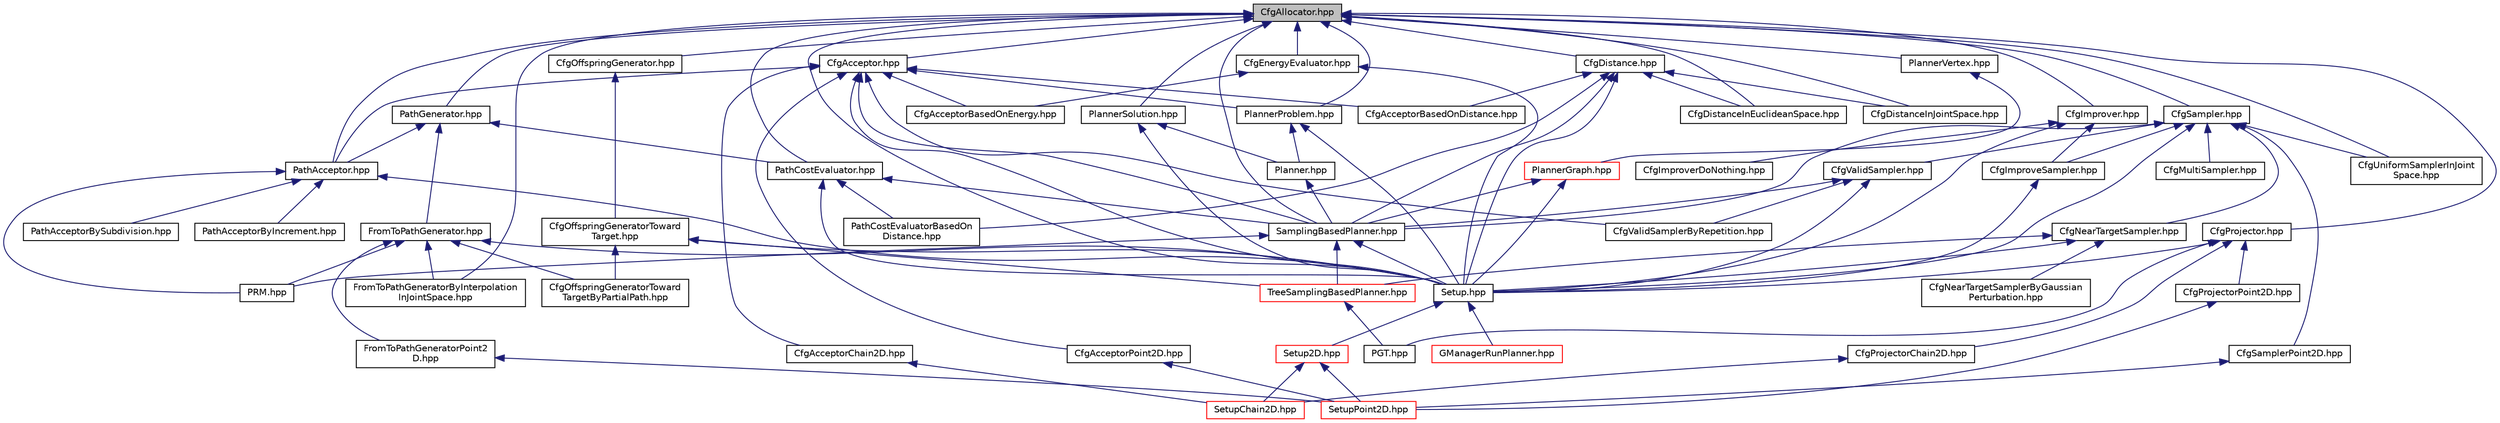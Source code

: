 digraph "CfgAllocator.hpp"
{
  bgcolor="transparent";
  edge [fontname="Helvetica",fontsize="10",labelfontname="Helvetica",labelfontsize="10"];
  node [fontname="Helvetica",fontsize="10",shape=record];
  Node1 [label="CfgAllocator.hpp",height=0.2,width=0.4,color="black", fillcolor="grey75", style="filled", fontcolor="black"];
  Node1 -> Node2 [dir="back",color="midnightblue",fontsize="10",style="solid",fontname="Helvetica"];
  Node2 [label="CfgAcceptor.hpp",height=0.2,width=0.4,color="black",URL="$CfgAcceptor_8hpp.html"];
  Node2 -> Node3 [dir="back",color="midnightblue",fontsize="10",style="solid",fontname="Helvetica"];
  Node3 [label="CfgAcceptorBasedOnDistance.hpp",height=0.2,width=0.4,color="black",URL="$CfgAcceptorBasedOnDistance_8hpp.html"];
  Node2 -> Node4 [dir="back",color="midnightblue",fontsize="10",style="solid",fontname="Helvetica"];
  Node4 [label="CfgAcceptorBasedOnEnergy.hpp",height=0.2,width=0.4,color="black",URL="$CfgAcceptorBasedOnEnergy_8hpp.html"];
  Node2 -> Node5 [dir="back",color="midnightblue",fontsize="10",style="solid",fontname="Helvetica"];
  Node5 [label="CfgValidSamplerByRepetition.hpp",height=0.2,width=0.4,color="black",URL="$CfgValidSamplerByRepetition_8hpp.html"];
  Node2 -> Node6 [dir="back",color="midnightblue",fontsize="10",style="solid",fontname="Helvetica"];
  Node6 [label="PathAcceptor.hpp",height=0.2,width=0.4,color="black",URL="$PathAcceptor_8hpp.html"];
  Node6 -> Node7 [dir="back",color="midnightblue",fontsize="10",style="solid",fontname="Helvetica"];
  Node7 [label="PathAcceptorByIncrement.hpp",height=0.2,width=0.4,color="black",URL="$PathAcceptorByIncrement_8hpp.html"];
  Node6 -> Node8 [dir="back",color="midnightblue",fontsize="10",style="solid",fontname="Helvetica"];
  Node8 [label="PathAcceptorBySubdivision.hpp",height=0.2,width=0.4,color="black",URL="$PathAcceptorBySubdivision_8hpp.html"];
  Node6 -> Node9 [dir="back",color="midnightblue",fontsize="10",style="solid",fontname="Helvetica"];
  Node9 [label="PRM.hpp",height=0.2,width=0.4,color="black",URL="$PRM_8hpp.html"];
  Node6 -> Node10 [dir="back",color="midnightblue",fontsize="10",style="solid",fontname="Helvetica"];
  Node10 [label="Setup.hpp",height=0.2,width=0.4,color="black",URL="$Setup_8hpp.html"];
  Node10 -> Node11 [dir="back",color="midnightblue",fontsize="10",style="solid",fontname="Helvetica"];
  Node11 [label="GManagerRunPlanner.hpp",height=0.2,width=0.4,color="red",URL="$GManagerRunPlanner_8hpp.html"];
  Node10 -> Node12 [dir="back",color="midnightblue",fontsize="10",style="solid",fontname="Helvetica"];
  Node12 [label="Setup2D.hpp",height=0.2,width=0.4,color="red",URL="$Setup2D_8hpp.html"];
  Node12 -> Node13 [dir="back",color="midnightblue",fontsize="10",style="solid",fontname="Helvetica"];
  Node13 [label="SetupChain2D.hpp",height=0.2,width=0.4,color="red",URL="$SetupChain2D_8hpp.html"];
  Node12 -> Node14 [dir="back",color="midnightblue",fontsize="10",style="solid",fontname="Helvetica"];
  Node14 [label="SetupPoint2D.hpp",height=0.2,width=0.4,color="red",URL="$SetupPoint2D_8hpp.html"];
  Node2 -> Node15 [dir="back",color="midnightblue",fontsize="10",style="solid",fontname="Helvetica"];
  Node15 [label="PlannerProblem.hpp",height=0.2,width=0.4,color="black",URL="$PlannerProblem_8hpp.html"];
  Node15 -> Node16 [dir="back",color="midnightblue",fontsize="10",style="solid",fontname="Helvetica"];
  Node16 [label="Planner.hpp",height=0.2,width=0.4,color="black",URL="$Planner_8hpp.html"];
  Node16 -> Node17 [dir="back",color="midnightblue",fontsize="10",style="solid",fontname="Helvetica"];
  Node17 [label="SamplingBasedPlanner.hpp",height=0.2,width=0.4,color="black",URL="$SamplingBasedPlanner_8hpp.html"];
  Node17 -> Node9 [dir="back",color="midnightblue",fontsize="10",style="solid",fontname="Helvetica"];
  Node17 -> Node18 [dir="back",color="midnightblue",fontsize="10",style="solid",fontname="Helvetica"];
  Node18 [label="TreeSamplingBasedPlanner.hpp",height=0.2,width=0.4,color="red",URL="$TreeSamplingBasedPlanner_8hpp.html"];
  Node18 -> Node19 [dir="back",color="midnightblue",fontsize="10",style="solid",fontname="Helvetica"];
  Node19 [label="PGT.hpp",height=0.2,width=0.4,color="black",URL="$PGT_8hpp.html"];
  Node17 -> Node10 [dir="back",color="midnightblue",fontsize="10",style="solid",fontname="Helvetica"];
  Node15 -> Node10 [dir="back",color="midnightblue",fontsize="10",style="solid",fontname="Helvetica"];
  Node2 -> Node17 [dir="back",color="midnightblue",fontsize="10",style="solid",fontname="Helvetica"];
  Node2 -> Node10 [dir="back",color="midnightblue",fontsize="10",style="solid",fontname="Helvetica"];
  Node2 -> Node20 [dir="back",color="midnightblue",fontsize="10",style="solid",fontname="Helvetica"];
  Node20 [label="CfgAcceptorChain2D.hpp",height=0.2,width=0.4,color="black",URL="$CfgAcceptorChain2D_8hpp.html"];
  Node20 -> Node13 [dir="back",color="midnightblue",fontsize="10",style="solid",fontname="Helvetica"];
  Node2 -> Node21 [dir="back",color="midnightblue",fontsize="10",style="solid",fontname="Helvetica"];
  Node21 [label="CfgAcceptorPoint2D.hpp",height=0.2,width=0.4,color="black",URL="$CfgAcceptorPoint2D_8hpp.html"];
  Node21 -> Node14 [dir="back",color="midnightblue",fontsize="10",style="solid",fontname="Helvetica"];
  Node1 -> Node22 [dir="back",color="midnightblue",fontsize="10",style="solid",fontname="Helvetica"];
  Node22 [label="CfgDistance.hpp",height=0.2,width=0.4,color="black",URL="$CfgDistance_8hpp.html"];
  Node22 -> Node3 [dir="back",color="midnightblue",fontsize="10",style="solid",fontname="Helvetica"];
  Node22 -> Node23 [dir="back",color="midnightblue",fontsize="10",style="solid",fontname="Helvetica"];
  Node23 [label="CfgDistanceInEuclideanSpace.hpp",height=0.2,width=0.4,color="black",URL="$CfgDistanceInEuclideanSpace_8hpp.html"];
  Node22 -> Node24 [dir="back",color="midnightblue",fontsize="10",style="solid",fontname="Helvetica"];
  Node24 [label="CfgDistanceInJointSpace.hpp",height=0.2,width=0.4,color="black",URL="$CfgDistanceInJointSpace_8hpp.html"];
  Node22 -> Node25 [dir="back",color="midnightblue",fontsize="10",style="solid",fontname="Helvetica"];
  Node25 [label="PathCostEvaluatorBasedOn\lDistance.hpp",height=0.2,width=0.4,color="black",URL="$PathCostEvaluatorBasedOnDistance_8hpp.html"];
  Node22 -> Node17 [dir="back",color="midnightblue",fontsize="10",style="solid",fontname="Helvetica"];
  Node22 -> Node10 [dir="back",color="midnightblue",fontsize="10",style="solid",fontname="Helvetica"];
  Node1 -> Node23 [dir="back",color="midnightblue",fontsize="10",style="solid",fontname="Helvetica"];
  Node1 -> Node24 [dir="back",color="midnightblue",fontsize="10",style="solid",fontname="Helvetica"];
  Node1 -> Node26 [dir="back",color="midnightblue",fontsize="10",style="solid",fontname="Helvetica"];
  Node26 [label="CfgEnergyEvaluator.hpp",height=0.2,width=0.4,color="black",URL="$CfgEnergyEvaluator_8hpp.html"];
  Node26 -> Node4 [dir="back",color="midnightblue",fontsize="10",style="solid",fontname="Helvetica"];
  Node26 -> Node10 [dir="back",color="midnightblue",fontsize="10",style="solid",fontname="Helvetica"];
  Node1 -> Node27 [dir="back",color="midnightblue",fontsize="10",style="solid",fontname="Helvetica"];
  Node27 [label="CfgImprover.hpp",height=0.2,width=0.4,color="black",URL="$CfgImprover_8hpp.html"];
  Node27 -> Node28 [dir="back",color="midnightblue",fontsize="10",style="solid",fontname="Helvetica"];
  Node28 [label="CfgImproverDoNothing.hpp",height=0.2,width=0.4,color="black",URL="$CfgImproverDoNothing_8hpp.html"];
  Node27 -> Node29 [dir="back",color="midnightblue",fontsize="10",style="solid",fontname="Helvetica"];
  Node29 [label="CfgImproveSampler.hpp",height=0.2,width=0.4,color="black",URL="$CfgImproveSampler_8hpp.html"];
  Node29 -> Node10 [dir="back",color="midnightblue",fontsize="10",style="solid",fontname="Helvetica"];
  Node27 -> Node10 [dir="back",color="midnightblue",fontsize="10",style="solid",fontname="Helvetica"];
  Node1 -> Node30 [dir="back",color="midnightblue",fontsize="10",style="solid",fontname="Helvetica"];
  Node30 [label="CfgOffspringGenerator.hpp",height=0.2,width=0.4,color="black",URL="$CfgOffspringGenerator_8hpp.html"];
  Node30 -> Node31 [dir="back",color="midnightblue",fontsize="10",style="solid",fontname="Helvetica"];
  Node31 [label="CfgOffspringGeneratorToward\lTarget.hpp",height=0.2,width=0.4,color="black",URL="$CfgOffspringGeneratorTowardTarget_8hpp.html"];
  Node31 -> Node32 [dir="back",color="midnightblue",fontsize="10",style="solid",fontname="Helvetica"];
  Node32 [label="CfgOffspringGeneratorToward\lTargetByPartialPath.hpp",height=0.2,width=0.4,color="black",URL="$CfgOffspringGeneratorTowardTargetByPartialPath_8hpp.html"];
  Node31 -> Node18 [dir="back",color="midnightblue",fontsize="10",style="solid",fontname="Helvetica"];
  Node31 -> Node10 [dir="back",color="midnightblue",fontsize="10",style="solid",fontname="Helvetica"];
  Node1 -> Node33 [dir="back",color="midnightblue",fontsize="10",style="solid",fontname="Helvetica"];
  Node33 [label="CfgProjector.hpp",height=0.2,width=0.4,color="black",URL="$CfgProjector_8hpp.html"];
  Node33 -> Node19 [dir="back",color="midnightblue",fontsize="10",style="solid",fontname="Helvetica"];
  Node33 -> Node10 [dir="back",color="midnightblue",fontsize="10",style="solid",fontname="Helvetica"];
  Node33 -> Node34 [dir="back",color="midnightblue",fontsize="10",style="solid",fontname="Helvetica"];
  Node34 [label="CfgProjectorChain2D.hpp",height=0.2,width=0.4,color="black",URL="$CfgProjectorChain2D_8hpp.html"];
  Node34 -> Node13 [dir="back",color="midnightblue",fontsize="10",style="solid",fontname="Helvetica"];
  Node33 -> Node35 [dir="back",color="midnightblue",fontsize="10",style="solid",fontname="Helvetica"];
  Node35 [label="CfgProjectorPoint2D.hpp",height=0.2,width=0.4,color="black",URL="$CfgProjectorPoint2D_8hpp.html"];
  Node35 -> Node14 [dir="back",color="midnightblue",fontsize="10",style="solid",fontname="Helvetica"];
  Node1 -> Node36 [dir="back",color="midnightblue",fontsize="10",style="solid",fontname="Helvetica"];
  Node36 [label="CfgSampler.hpp",height=0.2,width=0.4,color="black",URL="$CfgSampler_8hpp.html"];
  Node36 -> Node29 [dir="back",color="midnightblue",fontsize="10",style="solid",fontname="Helvetica"];
  Node36 -> Node37 [dir="back",color="midnightblue",fontsize="10",style="solid",fontname="Helvetica"];
  Node37 [label="CfgMultiSampler.hpp",height=0.2,width=0.4,color="black",URL="$CfgMultiSampler_8hpp.html"];
  Node36 -> Node38 [dir="back",color="midnightblue",fontsize="10",style="solid",fontname="Helvetica"];
  Node38 [label="CfgNearTargetSampler.hpp",height=0.2,width=0.4,color="black",URL="$CfgNearTargetSampler_8hpp.html"];
  Node38 -> Node39 [dir="back",color="midnightblue",fontsize="10",style="solid",fontname="Helvetica"];
  Node39 [label="CfgNearTargetSamplerByGaussian\lPerturbation.hpp",height=0.2,width=0.4,color="black",URL="$CfgNearTargetSamplerByGaussianPerturbation_8hpp.html"];
  Node38 -> Node18 [dir="back",color="midnightblue",fontsize="10",style="solid",fontname="Helvetica"];
  Node38 -> Node10 [dir="back",color="midnightblue",fontsize="10",style="solid",fontname="Helvetica"];
  Node36 -> Node40 [dir="back",color="midnightblue",fontsize="10",style="solid",fontname="Helvetica"];
  Node40 [label="CfgUniformSamplerInJoint\lSpace.hpp",height=0.2,width=0.4,color="black",URL="$CfgUniformSamplerInJointSpace_8hpp.html"];
  Node36 -> Node41 [dir="back",color="midnightblue",fontsize="10",style="solid",fontname="Helvetica"];
  Node41 [label="CfgValidSampler.hpp",height=0.2,width=0.4,color="black",URL="$CfgValidSampler_8hpp.html"];
  Node41 -> Node5 [dir="back",color="midnightblue",fontsize="10",style="solid",fontname="Helvetica"];
  Node41 -> Node17 [dir="back",color="midnightblue",fontsize="10",style="solid",fontname="Helvetica"];
  Node41 -> Node10 [dir="back",color="midnightblue",fontsize="10",style="solid",fontname="Helvetica"];
  Node36 -> Node17 [dir="back",color="midnightblue",fontsize="10",style="solid",fontname="Helvetica"];
  Node36 -> Node10 [dir="back",color="midnightblue",fontsize="10",style="solid",fontname="Helvetica"];
  Node36 -> Node42 [dir="back",color="midnightblue",fontsize="10",style="solid",fontname="Helvetica"];
  Node42 [label="CfgSamplerPoint2D.hpp",height=0.2,width=0.4,color="black",URL="$CfgSamplerPoint2D_8hpp.html"];
  Node42 -> Node14 [dir="back",color="midnightblue",fontsize="10",style="solid",fontname="Helvetica"];
  Node1 -> Node40 [dir="back",color="midnightblue",fontsize="10",style="solid",fontname="Helvetica"];
  Node1 -> Node6 [dir="back",color="midnightblue",fontsize="10",style="solid",fontname="Helvetica"];
  Node1 -> Node43 [dir="back",color="midnightblue",fontsize="10",style="solid",fontname="Helvetica"];
  Node43 [label="PathCostEvaluator.hpp",height=0.2,width=0.4,color="black",URL="$PathCostEvaluator_8hpp.html"];
  Node43 -> Node25 [dir="back",color="midnightblue",fontsize="10",style="solid",fontname="Helvetica"];
  Node43 -> Node17 [dir="back",color="midnightblue",fontsize="10",style="solid",fontname="Helvetica"];
  Node43 -> Node10 [dir="back",color="midnightblue",fontsize="10",style="solid",fontname="Helvetica"];
  Node1 -> Node44 [dir="back",color="midnightblue",fontsize="10",style="solid",fontname="Helvetica"];
  Node44 [label="FromToPathGeneratorByInterpolation\lInJointSpace.hpp",height=0.2,width=0.4,color="black",URL="$FromToPathGeneratorByInterpolationInJointSpace_8hpp.html"];
  Node1 -> Node45 [dir="back",color="midnightblue",fontsize="10",style="solid",fontname="Helvetica"];
  Node45 [label="PathGenerator.hpp",height=0.2,width=0.4,color="black",URL="$PathGenerator_8hpp.html"];
  Node45 -> Node6 [dir="back",color="midnightblue",fontsize="10",style="solid",fontname="Helvetica"];
  Node45 -> Node43 [dir="back",color="midnightblue",fontsize="10",style="solid",fontname="Helvetica"];
  Node45 -> Node46 [dir="back",color="midnightblue",fontsize="10",style="solid",fontname="Helvetica"];
  Node46 [label="FromToPathGenerator.hpp",height=0.2,width=0.4,color="black",URL="$FromToPathGenerator_8hpp.html"];
  Node46 -> Node32 [dir="back",color="midnightblue",fontsize="10",style="solid",fontname="Helvetica"];
  Node46 -> Node44 [dir="back",color="midnightblue",fontsize="10",style="solid",fontname="Helvetica"];
  Node46 -> Node9 [dir="back",color="midnightblue",fontsize="10",style="solid",fontname="Helvetica"];
  Node46 -> Node10 [dir="back",color="midnightblue",fontsize="10",style="solid",fontname="Helvetica"];
  Node46 -> Node47 [dir="back",color="midnightblue",fontsize="10",style="solid",fontname="Helvetica"];
  Node47 [label="FromToPathGeneratorPoint2\lD.hpp",height=0.2,width=0.4,color="black",URL="$FromToPathGeneratorPoint2D_8hpp.html"];
  Node47 -> Node14 [dir="back",color="midnightblue",fontsize="10",style="solid",fontname="Helvetica"];
  Node1 -> Node15 [dir="back",color="midnightblue",fontsize="10",style="solid",fontname="Helvetica"];
  Node1 -> Node48 [dir="back",color="midnightblue",fontsize="10",style="solid",fontname="Helvetica"];
  Node48 [label="PlannerSolution.hpp",height=0.2,width=0.4,color="black",URL="$PlannerSolution_8hpp.html"];
  Node48 -> Node16 [dir="back",color="midnightblue",fontsize="10",style="solid",fontname="Helvetica"];
  Node48 -> Node10 [dir="back",color="midnightblue",fontsize="10",style="solid",fontname="Helvetica"];
  Node1 -> Node49 [dir="back",color="midnightblue",fontsize="10",style="solid",fontname="Helvetica"];
  Node49 [label="PlannerVertex.hpp",height=0.2,width=0.4,color="black",URL="$PlannerVertex_8hpp.html"];
  Node49 -> Node50 [dir="back",color="midnightblue",fontsize="10",style="solid",fontname="Helvetica"];
  Node50 [label="PlannerGraph.hpp",height=0.2,width=0.4,color="red",URL="$PlannerGraph_8hpp.html"];
  Node50 -> Node17 [dir="back",color="midnightblue",fontsize="10",style="solid",fontname="Helvetica"];
  Node50 -> Node10 [dir="back",color="midnightblue",fontsize="10",style="solid",fontname="Helvetica"];
  Node1 -> Node17 [dir="back",color="midnightblue",fontsize="10",style="solid",fontname="Helvetica"];
  Node1 -> Node10 [dir="back",color="midnightblue",fontsize="10",style="solid",fontname="Helvetica"];
}
